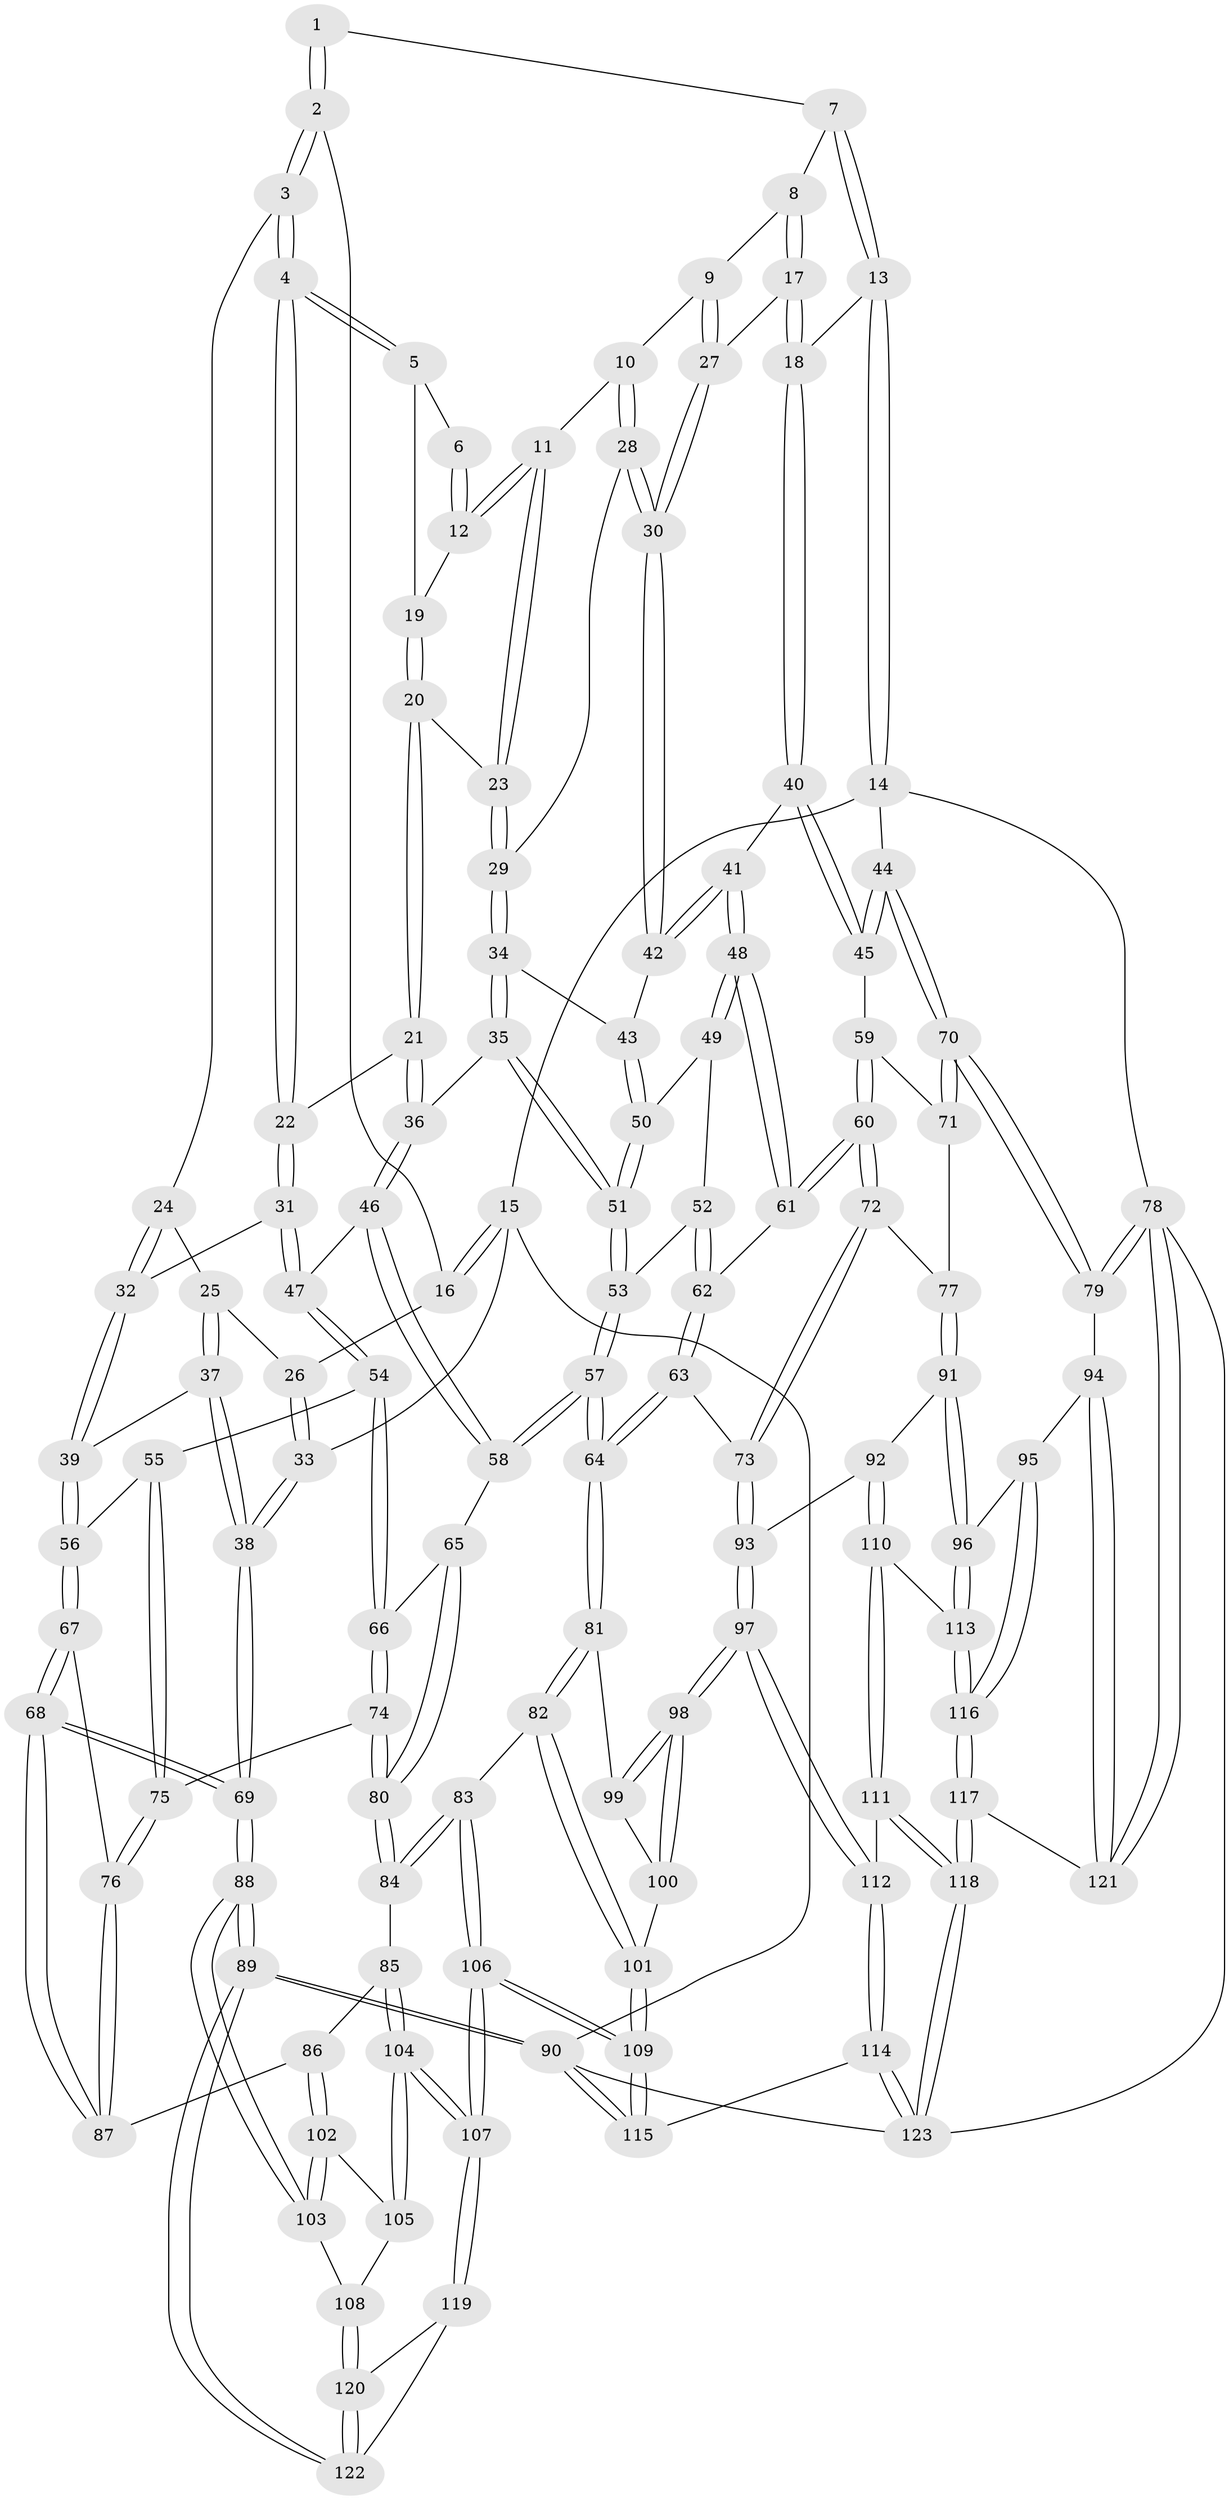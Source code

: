 // Generated by graph-tools (version 1.1) at 2025/27/03/09/25 03:27:16]
// undirected, 123 vertices, 304 edges
graph export_dot {
graph [start="1"]
  node [color=gray90,style=filled];
  1 [pos="+0.42917832873733847+0"];
  2 [pos="+0.07016695784426791+0"];
  3 [pos="+0.19014000573197312+0.01439874609964255"];
  4 [pos="+0.27095763665045886+0.09921668844904094"];
  5 [pos="+0.34675147953879765+0.04574654667833936"];
  6 [pos="+0.42417529356720096+0"];
  7 [pos="+0.5315189364660645+0"];
  8 [pos="+0.5482583598311517+0"];
  9 [pos="+0.49114078020050034+0.07741201940166707"];
  10 [pos="+0.4882868764438075+0.08190849533291607"];
  11 [pos="+0.46314931834284456+0.08330397678545"];
  12 [pos="+0.4202468455568282+0.06864521388513854"];
  13 [pos="+1+0"];
  14 [pos="+1+0"];
  15 [pos="+0+0"];
  16 [pos="+0+0"];
  17 [pos="+0.6342330894394019+0.10219433033047448"];
  18 [pos="+0.6985399524514795+0.124896943091609"];
  19 [pos="+0.3951747218369192+0.08089653364438991"];
  20 [pos="+0.38739238314661095+0.1330674007884177"];
  21 [pos="+0.3391361537082779+0.18361050569554233"];
  22 [pos="+0.286177258874808+0.16954206730479823"];
  23 [pos="+0.42222461444380305+0.13097847009986244"];
  24 [pos="+0.1421688848941078+0.11153154152903473"];
  25 [pos="+0.07459318047291931+0.13108221183057675"];
  26 [pos="+0.07016771783970649+0.12319652198889001"];
  27 [pos="+0.6116033551623746+0.11646525524116036"];
  28 [pos="+0.4987759270126591+0.1325668951562229"];
  29 [pos="+0.4664367484820987+0.15800927830595465"];
  30 [pos="+0.5553745886476572+0.16548682560670508"];
  31 [pos="+0.22644141325940007+0.22233372727067174"];
  32 [pos="+0.18328560920477444+0.22829246227636055"];
  33 [pos="+0+0.08826905843978218"];
  34 [pos="+0.44453386977208736+0.21911947678407218"];
  35 [pos="+0.41818939746094225+0.23769308730379146"];
  36 [pos="+0.3949928807892619+0.2403548382923129"];
  37 [pos="+0.04284454492450352+0.2505104995006684"];
  38 [pos="+0+0.25762921101100933"];
  39 [pos="+0.10179383434229289+0.27461462847667056"];
  40 [pos="+0.7385062453461394+0.20628328272158286"];
  41 [pos="+0.7263095597924567+0.2352859216898014"];
  42 [pos="+0.5536909928331769+0.19939028431553305"];
  43 [pos="+0.5449121444361631+0.21813948689595766"];
  44 [pos="+1+0.038832095719689395"];
  45 [pos="+1+0.14109355959861042"];
  46 [pos="+0.37532042499443147+0.30579812493013475"];
  47 [pos="+0.2651312168516491+0.30096982831914665"];
  48 [pos="+0.7236365015506953+0.24783931467507656"];
  49 [pos="+0.5735496127812163+0.262390367071782"];
  50 [pos="+0.5469267087544583+0.22823096142228586"];
  51 [pos="+0.4932347935371029+0.3027961216160617"];
  52 [pos="+0.5731857187484444+0.31473417145173854"];
  53 [pos="+0.4939829795643996+0.30525822910461825"];
  54 [pos="+0.2556082849083472+0.3749670820023271"];
  55 [pos="+0.24675247710581846+0.37751843346104286"];
  56 [pos="+0.12860061281709154+0.370947617385763"];
  57 [pos="+0.45798794771004697+0.4392292016386881"];
  58 [pos="+0.39038548801723916+0.4037099929561094"];
  59 [pos="+0.9286572437060732+0.30560277158715166"];
  60 [pos="+0.7834563735499804+0.42634754863554114"];
  61 [pos="+0.7239859468097362+0.2905033984722902"];
  62 [pos="+0.5901088420837993+0.34061883441035834"];
  63 [pos="+0.5401929043812383+0.49831899767611726"];
  64 [pos="+0.5141247668238493+0.5018693898033763"];
  65 [pos="+0.36762470572407985+0.4087369099831829"];
  66 [pos="+0.26020301186561645+0.3775388560177816"];
  67 [pos="+0.12396441245305855+0.3852127613358197"];
  68 [pos="+0+0.5587921623410887"];
  69 [pos="+0+0.5966594003700838"];
  70 [pos="+1+0.4640834333288154"];
  71 [pos="+0.9630923968264496+0.43181466647329514"];
  72 [pos="+0.7810798934859419+0.4514521691721854"];
  73 [pos="+0.623300956202101+0.5171529417950372"];
  74 [pos="+0.2655884125326133+0.47911562619360926"];
  75 [pos="+0.21995547323322326+0.4621223728128144"];
  76 [pos="+0.17541513717536047+0.4767644465342405"];
  77 [pos="+0.8100187756411839+0.4781585658427631"];
  78 [pos="+1+0.8570082229575378"];
  79 [pos="+1+0.6668346682891862"];
  80 [pos="+0.28795592446676777+0.4995603975228028"];
  81 [pos="+0.4638431446423315+0.5755311133716567"];
  82 [pos="+0.4001267592871365+0.6256862958489446"];
  83 [pos="+0.3301292362494828+0.6359653026233576"];
  84 [pos="+0.2821440008056424+0.617253150683057"];
  85 [pos="+0.24045190273022704+0.6209409191801997"];
  86 [pos="+0.23692357323924954+0.620889051057387"];
  87 [pos="+0.16289644025628194+0.5652912372920318"];
  88 [pos="+0+0.633066612713274"];
  89 [pos="+0+1"];
  90 [pos="+0+1"];
  91 [pos="+0.9059521530487497+0.636161188145354"];
  92 [pos="+0.7639899997871018+0.7012321264732307"];
  93 [pos="+0.6759265167978763+0.6938438138051033"];
  94 [pos="+1+0.6683657240829299"];
  95 [pos="+0.9648970766084436+0.6599564326550412"];
  96 [pos="+0.9482968963785907+0.6555653120502046"];
  97 [pos="+0.6153666840953619+0.7626136780745207"];
  98 [pos="+0.6033248910270428+0.757420224140361"];
  99 [pos="+0.5247210131275001+0.6583586687287498"];
  100 [pos="+0.4958094800289182+0.756696943469469"];
  101 [pos="+0.4573492996451056+0.757836940032324"];
  102 [pos="+0.20383851639280695+0.6585244200140923"];
  103 [pos="+0+0.6860895825561929"];
  104 [pos="+0.23651917298137565+0.8567523613789441"];
  105 [pos="+0.1758093170455273+0.7082513221077774"];
  106 [pos="+0.29309300900814766+0.9980507738944552"];
  107 [pos="+0.2674356552578427+0.9678299940859304"];
  108 [pos="+0.0755387380327548+0.7664489836396285"];
  109 [pos="+0.3367139339018211+1"];
  110 [pos="+0.7709919262684611+0.7766508291087132"];
  111 [pos="+0.7405337344790719+0.8602054970166718"];
  112 [pos="+0.61620361497948+0.7730036464147895"];
  113 [pos="+0.8332683004048472+0.8117525296416948"];
  114 [pos="+0.4808158276901162+1"];
  115 [pos="+0.3367325594489835+1"];
  116 [pos="+0.8317672223887769+0.9589602322120101"];
  117 [pos="+0.8310683846338868+0.9627795236789842"];
  118 [pos="+0.7980264305390596+0.9988950206771069"];
  119 [pos="+0.15284159353414375+0.8773843850864785"];
  120 [pos="+0.11020146154326958+0.8234967689255861"];
  121 [pos="+0.8923902697322831+0.9345553507687756"];
  122 [pos="+0+0.9047318827282774"];
  123 [pos="+0.7249815080283311+1"];
  1 -- 2;
  1 -- 2;
  1 -- 7;
  2 -- 3;
  2 -- 3;
  2 -- 16;
  3 -- 4;
  3 -- 4;
  3 -- 24;
  4 -- 5;
  4 -- 5;
  4 -- 22;
  4 -- 22;
  5 -- 6;
  5 -- 19;
  6 -- 12;
  6 -- 12;
  7 -- 8;
  7 -- 13;
  7 -- 13;
  8 -- 9;
  8 -- 17;
  8 -- 17;
  9 -- 10;
  9 -- 27;
  9 -- 27;
  10 -- 11;
  10 -- 28;
  10 -- 28;
  11 -- 12;
  11 -- 12;
  11 -- 23;
  11 -- 23;
  12 -- 19;
  13 -- 14;
  13 -- 14;
  13 -- 18;
  14 -- 15;
  14 -- 44;
  14 -- 78;
  15 -- 16;
  15 -- 16;
  15 -- 33;
  15 -- 90;
  16 -- 26;
  17 -- 18;
  17 -- 18;
  17 -- 27;
  18 -- 40;
  18 -- 40;
  19 -- 20;
  19 -- 20;
  20 -- 21;
  20 -- 21;
  20 -- 23;
  21 -- 22;
  21 -- 36;
  21 -- 36;
  22 -- 31;
  22 -- 31;
  23 -- 29;
  23 -- 29;
  24 -- 25;
  24 -- 32;
  24 -- 32;
  25 -- 26;
  25 -- 37;
  25 -- 37;
  26 -- 33;
  26 -- 33;
  27 -- 30;
  27 -- 30;
  28 -- 29;
  28 -- 30;
  28 -- 30;
  29 -- 34;
  29 -- 34;
  30 -- 42;
  30 -- 42;
  31 -- 32;
  31 -- 47;
  31 -- 47;
  32 -- 39;
  32 -- 39;
  33 -- 38;
  33 -- 38;
  34 -- 35;
  34 -- 35;
  34 -- 43;
  35 -- 36;
  35 -- 51;
  35 -- 51;
  36 -- 46;
  36 -- 46;
  37 -- 38;
  37 -- 38;
  37 -- 39;
  38 -- 69;
  38 -- 69;
  39 -- 56;
  39 -- 56;
  40 -- 41;
  40 -- 45;
  40 -- 45;
  41 -- 42;
  41 -- 42;
  41 -- 48;
  41 -- 48;
  42 -- 43;
  43 -- 50;
  43 -- 50;
  44 -- 45;
  44 -- 45;
  44 -- 70;
  44 -- 70;
  45 -- 59;
  46 -- 47;
  46 -- 58;
  46 -- 58;
  47 -- 54;
  47 -- 54;
  48 -- 49;
  48 -- 49;
  48 -- 61;
  48 -- 61;
  49 -- 50;
  49 -- 52;
  50 -- 51;
  50 -- 51;
  51 -- 53;
  51 -- 53;
  52 -- 53;
  52 -- 62;
  52 -- 62;
  53 -- 57;
  53 -- 57;
  54 -- 55;
  54 -- 66;
  54 -- 66;
  55 -- 56;
  55 -- 75;
  55 -- 75;
  56 -- 67;
  56 -- 67;
  57 -- 58;
  57 -- 58;
  57 -- 64;
  57 -- 64;
  58 -- 65;
  59 -- 60;
  59 -- 60;
  59 -- 71;
  60 -- 61;
  60 -- 61;
  60 -- 72;
  60 -- 72;
  61 -- 62;
  62 -- 63;
  62 -- 63;
  63 -- 64;
  63 -- 64;
  63 -- 73;
  64 -- 81;
  64 -- 81;
  65 -- 66;
  65 -- 80;
  65 -- 80;
  66 -- 74;
  66 -- 74;
  67 -- 68;
  67 -- 68;
  67 -- 76;
  68 -- 69;
  68 -- 69;
  68 -- 87;
  68 -- 87;
  69 -- 88;
  69 -- 88;
  70 -- 71;
  70 -- 71;
  70 -- 79;
  70 -- 79;
  71 -- 77;
  72 -- 73;
  72 -- 73;
  72 -- 77;
  73 -- 93;
  73 -- 93;
  74 -- 75;
  74 -- 80;
  74 -- 80;
  75 -- 76;
  75 -- 76;
  76 -- 87;
  76 -- 87;
  77 -- 91;
  77 -- 91;
  78 -- 79;
  78 -- 79;
  78 -- 121;
  78 -- 121;
  78 -- 123;
  79 -- 94;
  80 -- 84;
  80 -- 84;
  81 -- 82;
  81 -- 82;
  81 -- 99;
  82 -- 83;
  82 -- 101;
  82 -- 101;
  83 -- 84;
  83 -- 84;
  83 -- 106;
  83 -- 106;
  84 -- 85;
  85 -- 86;
  85 -- 104;
  85 -- 104;
  86 -- 87;
  86 -- 102;
  86 -- 102;
  88 -- 89;
  88 -- 89;
  88 -- 103;
  88 -- 103;
  89 -- 90;
  89 -- 90;
  89 -- 122;
  89 -- 122;
  90 -- 115;
  90 -- 115;
  90 -- 123;
  91 -- 92;
  91 -- 96;
  91 -- 96;
  92 -- 93;
  92 -- 110;
  92 -- 110;
  93 -- 97;
  93 -- 97;
  94 -- 95;
  94 -- 121;
  94 -- 121;
  95 -- 96;
  95 -- 116;
  95 -- 116;
  96 -- 113;
  96 -- 113;
  97 -- 98;
  97 -- 98;
  97 -- 112;
  97 -- 112;
  98 -- 99;
  98 -- 99;
  98 -- 100;
  98 -- 100;
  99 -- 100;
  100 -- 101;
  101 -- 109;
  101 -- 109;
  102 -- 103;
  102 -- 103;
  102 -- 105;
  103 -- 108;
  104 -- 105;
  104 -- 105;
  104 -- 107;
  104 -- 107;
  105 -- 108;
  106 -- 107;
  106 -- 107;
  106 -- 109;
  106 -- 109;
  107 -- 119;
  107 -- 119;
  108 -- 120;
  108 -- 120;
  109 -- 115;
  109 -- 115;
  110 -- 111;
  110 -- 111;
  110 -- 113;
  111 -- 112;
  111 -- 118;
  111 -- 118;
  112 -- 114;
  112 -- 114;
  113 -- 116;
  113 -- 116;
  114 -- 115;
  114 -- 123;
  114 -- 123;
  116 -- 117;
  116 -- 117;
  117 -- 118;
  117 -- 118;
  117 -- 121;
  118 -- 123;
  118 -- 123;
  119 -- 120;
  119 -- 122;
  120 -- 122;
  120 -- 122;
}
